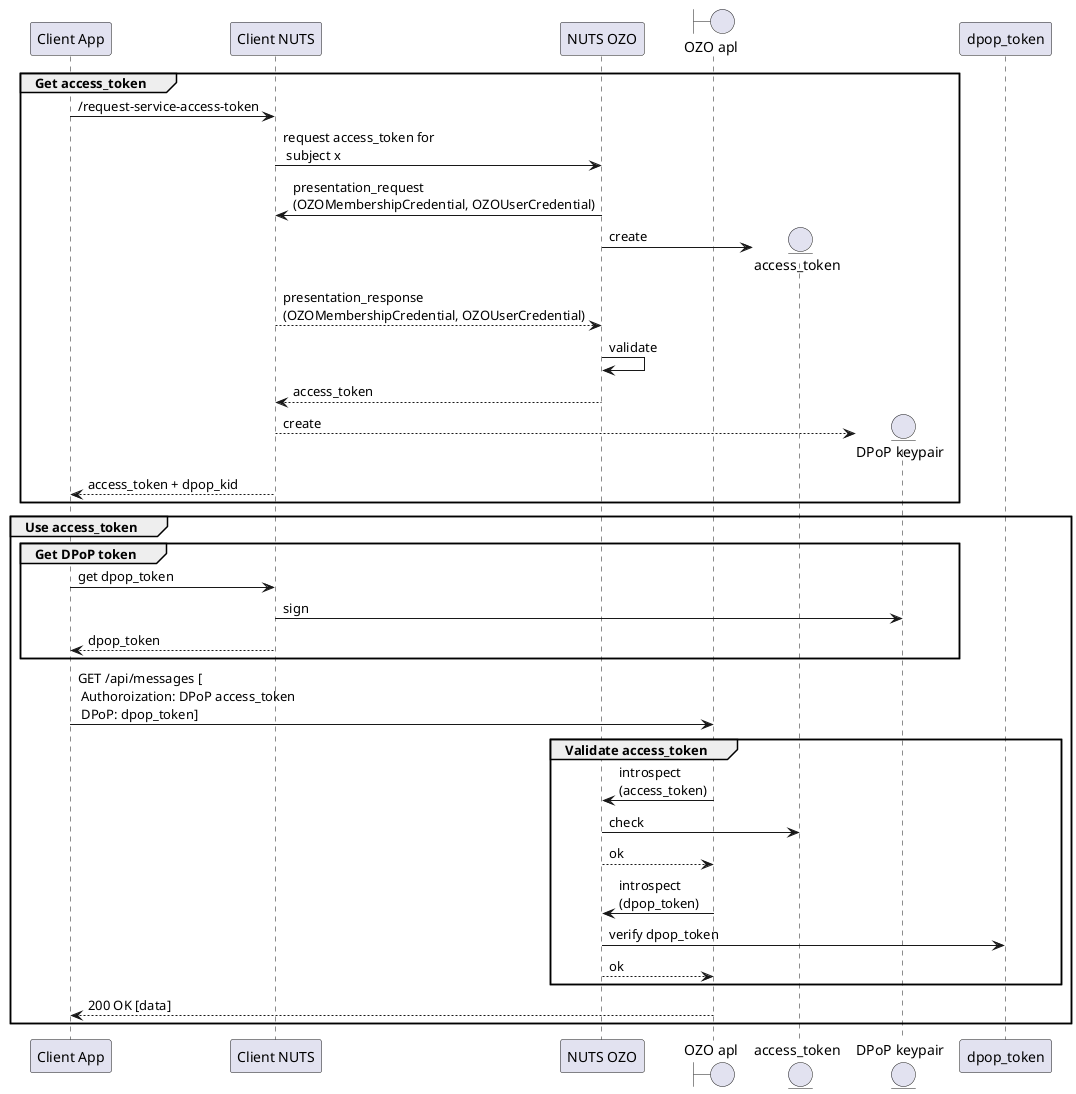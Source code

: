@startuml
participant "Client App" as client_app
participant "Client NUTS" as client_nuts

participant "NUTS OZO" as nuts_ozo
boundary "OZO apl" as ozo_api
entity "access_token" as access_token
entity "DPoP keypair" as dpop_key

group Get access_token
    client_app -> client_nuts: /request-service-access-token
    client_nuts -> nuts_ozo: request access_token for\n subject x
    nuts_ozo -> client_nuts: presentation_request \n(OZOMembershipCredential, OZOUserCredential)
    create access_token
    nuts_ozo -> access_token: create
    client_nuts --> nuts_ozo: presentation_response \n(OZOMembershipCredential, OZOUserCredential)
    nuts_ozo -> nuts_ozo: validate
    nuts_ozo --> client_nuts: access_token
    create dpop_key
    client_nuts --> dpop_key: create
    client_nuts --> client_app: access_token + dpop_kid
end
group Use access_token
    group Get DPoP token
        client_app -> client_nuts: get dpop_token
        client_nuts -> dpop_key: sign
        client_nuts --> client_app: dpop_token
    end
    client_app -> ozo_api: GET /api/messages [\n Authoroization: DPoP access_token\n DPoP: dpop_token]
    group Validate access_token
        ozo_api -> nuts_ozo: introspect\n(access_token)
        nuts_ozo -> access_token: check
        nuts_ozo --> ozo_api: ok
        ozo_api -> nuts_ozo: introspect\n(dpop_token)
        nuts_ozo -> dpop_token: verify dpop_token
        nuts_ozo --> ozo_api: ok
    end
    ozo_api --> client_app: 200 OK [data]
end

@enduml
